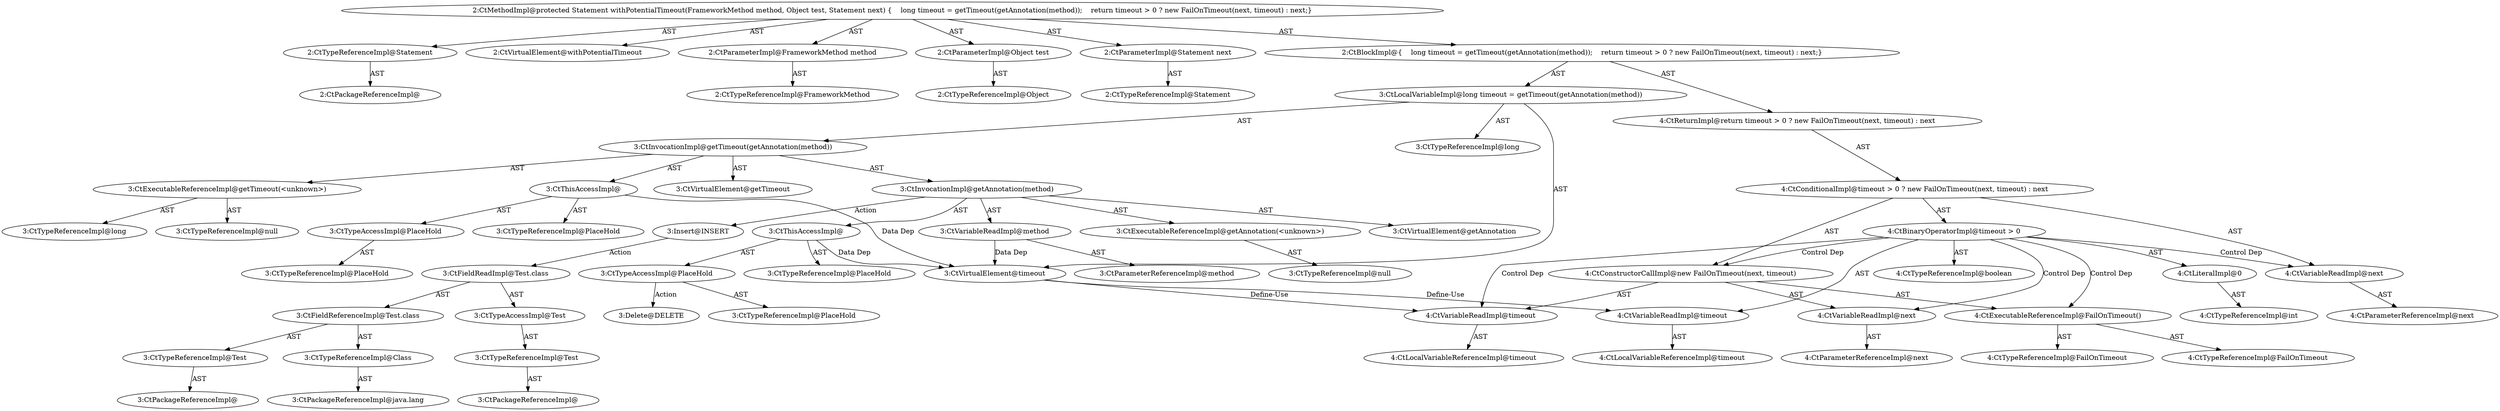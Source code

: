 digraph "withPotentialTimeout#?,FrameworkMethod,Object,Statement" {
0 [label="2:CtTypeReferenceImpl@Statement" shape=ellipse]
1 [label="2:CtPackageReferenceImpl@" shape=ellipse]
2 [label="2:CtVirtualElement@withPotentialTimeout" shape=ellipse]
3 [label="2:CtParameterImpl@FrameworkMethod method" shape=ellipse]
4 [label="2:CtTypeReferenceImpl@FrameworkMethod" shape=ellipse]
5 [label="2:CtParameterImpl@Object test" shape=ellipse]
6 [label="2:CtTypeReferenceImpl@Object" shape=ellipse]
7 [label="2:CtParameterImpl@Statement next" shape=ellipse]
8 [label="2:CtTypeReferenceImpl@Statement" shape=ellipse]
9 [label="3:CtTypeReferenceImpl@long" shape=ellipse]
10 [label="3:CtExecutableReferenceImpl@getTimeout(<unknown>)" shape=ellipse]
11 [label="3:CtTypeReferenceImpl@long" shape=ellipse]
12 [label="3:CtTypeReferenceImpl@null" shape=ellipse]
13 [label="3:CtVirtualElement@getTimeout" shape=ellipse]
14 [label="3:CtTypeAccessImpl@PlaceHold" shape=ellipse]
15 [label="3:CtTypeReferenceImpl@PlaceHold" shape=ellipse]
16 [label="3:CtThisAccessImpl@" shape=ellipse]
17 [label="3:CtTypeReferenceImpl@PlaceHold" shape=ellipse]
18 [label="3:CtExecutableReferenceImpl@getAnnotation(<unknown>)" shape=ellipse]
19 [label="3:CtTypeReferenceImpl@null" shape=ellipse]
20 [label="3:CtVirtualElement@getAnnotation" shape=ellipse]
21 [label="3:CtTypeAccessImpl@PlaceHold" shape=ellipse]
22 [label="3:CtTypeReferenceImpl@PlaceHold" shape=ellipse]
23 [label="3:CtThisAccessImpl@" shape=ellipse]
24 [label="3:CtTypeReferenceImpl@PlaceHold" shape=ellipse]
25 [label="3:CtVariableReadImpl@method" shape=ellipse]
26 [label="3:CtParameterReferenceImpl@method" shape=ellipse]
27 [label="3:CtInvocationImpl@getAnnotation(method)" shape=ellipse]
28 [label="3:CtInvocationImpl@getTimeout(getAnnotation(method))" shape=ellipse]
29 [label="3:CtVirtualElement@timeout" shape=ellipse]
30 [label="3:CtLocalVariableImpl@long timeout = getTimeout(getAnnotation(method))" shape=ellipse]
31 [label="4:CtVariableReadImpl@timeout" shape=ellipse]
32 [label="4:CtLocalVariableReferenceImpl@timeout" shape=ellipse]
33 [label="4:CtLiteralImpl@0" shape=ellipse]
34 [label="4:CtTypeReferenceImpl@int" shape=ellipse]
35 [label="4:CtBinaryOperatorImpl@timeout > 0" shape=ellipse]
36 [label="4:CtTypeReferenceImpl@boolean" shape=ellipse]
37 [label="4:CtExecutableReferenceImpl@FailOnTimeout()" shape=ellipse]
38 [label="4:CtTypeReferenceImpl@FailOnTimeout" shape=ellipse]
39 [label="4:CtTypeReferenceImpl@FailOnTimeout" shape=ellipse]
40 [label="4:CtVariableReadImpl@next" shape=ellipse]
41 [label="4:CtParameterReferenceImpl@next" shape=ellipse]
42 [label="4:CtVariableReadImpl@timeout" shape=ellipse]
43 [label="4:CtLocalVariableReferenceImpl@timeout" shape=ellipse]
44 [label="4:CtConstructorCallImpl@new FailOnTimeout(next, timeout)" shape=ellipse]
45 [label="4:CtVariableReadImpl@next" shape=ellipse]
46 [label="4:CtParameterReferenceImpl@next" shape=ellipse]
47 [label="4:CtConditionalImpl@timeout > 0 ? new FailOnTimeout(next, timeout) : next" shape=ellipse]
48 [label="4:CtReturnImpl@return timeout > 0 ? new FailOnTimeout(next, timeout) : next" shape=ellipse]
49 [label="2:CtBlockImpl@\{\
    long timeout = getTimeout(getAnnotation(method));\
    return timeout > 0 ? new FailOnTimeout(next, timeout) : next;\
\}" shape=ellipse]
50 [label="2:CtMethodImpl@protected Statement withPotentialTimeout(FrameworkMethod method, Object test, Statement next) \{\
    long timeout = getTimeout(getAnnotation(method));\
    return timeout > 0 ? new FailOnTimeout(next, timeout) : next;\
\}" shape=ellipse]
51 [label="3:Delete@DELETE" shape=ellipse]
52 [label="3:Insert@INSERT" shape=ellipse]
53 [label="3:CtPackageReferenceImpl@" shape=ellipse]
54 [label="3:CtTypeReferenceImpl@Test" shape=ellipse]
55 [label="3:CtTypeAccessImpl@Test" shape=ellipse]
56 [label="3:CtPackageReferenceImpl@" shape=ellipse]
57 [label="3:CtTypeReferenceImpl@Test" shape=ellipse]
58 [label="3:CtPackageReferenceImpl@java.lang" shape=ellipse]
59 [label="3:CtTypeReferenceImpl@Class" shape=ellipse]
60 [label="3:CtFieldReferenceImpl@Test.class" shape=ellipse]
61 [label="3:CtFieldReadImpl@Test.class" shape=ellipse]
0 -> 1 [label="AST"];
3 -> 4 [label="AST"];
5 -> 6 [label="AST"];
7 -> 8 [label="AST"];
10 -> 11 [label="AST"];
10 -> 12 [label="AST"];
14 -> 15 [label="AST"];
16 -> 17 [label="AST"];
16 -> 14 [label="AST"];
16 -> 29 [label="Data Dep"];
18 -> 19 [label="AST"];
21 -> 22 [label="AST"];
21 -> 51 [label="Action"];
23 -> 24 [label="AST"];
23 -> 21 [label="AST"];
23 -> 29 [label="Data Dep"];
25 -> 26 [label="AST"];
25 -> 29 [label="Data Dep"];
27 -> 20 [label="AST"];
27 -> 23 [label="AST"];
27 -> 18 [label="AST"];
27 -> 25 [label="AST"];
27 -> 52 [label="Action"];
28 -> 13 [label="AST"];
28 -> 16 [label="AST"];
28 -> 10 [label="AST"];
28 -> 27 [label="AST"];
29 -> 31 [label="Define-Use"];
29 -> 42 [label="Define-Use"];
30 -> 29 [label="AST"];
30 -> 9 [label="AST"];
30 -> 28 [label="AST"];
31 -> 32 [label="AST"];
33 -> 34 [label="AST"];
35 -> 36 [label="AST"];
35 -> 31 [label="AST"];
35 -> 33 [label="AST"];
35 -> 44 [label="Control Dep"];
35 -> 37 [label="Control Dep"];
35 -> 40 [label="Control Dep"];
35 -> 42 [label="Control Dep"];
35 -> 45 [label="Control Dep"];
37 -> 38 [label="AST"];
37 -> 39 [label="AST"];
40 -> 41 [label="AST"];
42 -> 43 [label="AST"];
44 -> 37 [label="AST"];
44 -> 40 [label="AST"];
44 -> 42 [label="AST"];
45 -> 46 [label="AST"];
47 -> 35 [label="AST"];
47 -> 44 [label="AST"];
47 -> 45 [label="AST"];
48 -> 47 [label="AST"];
49 -> 30 [label="AST"];
49 -> 48 [label="AST"];
50 -> 2 [label="AST"];
50 -> 0 [label="AST"];
50 -> 3 [label="AST"];
50 -> 5 [label="AST"];
50 -> 7 [label="AST"];
50 -> 49 [label="AST"];
52 -> 61 [label="Action"];
54 -> 53 [label="AST"];
55 -> 54 [label="AST"];
57 -> 56 [label="AST"];
59 -> 58 [label="AST"];
60 -> 57 [label="AST"];
60 -> 59 [label="AST"];
61 -> 55 [label="AST"];
61 -> 60 [label="AST"];
}